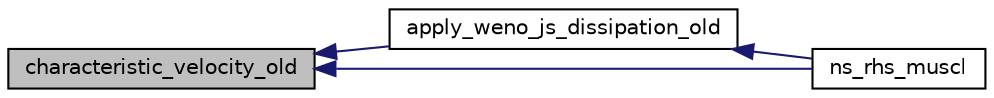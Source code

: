 digraph "characteristic_velocity_old"
{
 // INTERACTIVE_SVG=YES
  bgcolor="transparent";
  edge [fontname="Helvetica",fontsize="10",labelfontname="Helvetica",labelfontsize="10"];
  node [fontname="Helvetica",fontsize="10",shape=record];
  rankdir="LR";
  Node36 [label="characteristic_velocity_old",height=0.2,width=0.4,color="black", fillcolor="grey75", style="filled", fontcolor="black"];
  Node36 -> Node37 [dir="back",color="midnightblue",fontsize="10",style="solid",fontname="Helvetica"];
  Node37 [label="apply_weno_js_dissipation_old",height=0.2,width=0.4,color="black",URL="$namespacenavierstokesrhsweno.html#abbc2f98a7ca22919d8a11d92a72b67e3"];
  Node37 -> Node38 [dir="back",color="midnightblue",fontsize="10",style="solid",fontname="Helvetica"];
  Node38 [label="ns_rhs_muscl",height=0.2,width=0.4,color="black",URL="$namespacenavierstokesrhsweno.html#a3e70362602fa5641e6a5546530caa1fc"];
  Node36 -> Node38 [dir="back",color="midnightblue",fontsize="10",style="solid",fontname="Helvetica"];
}
